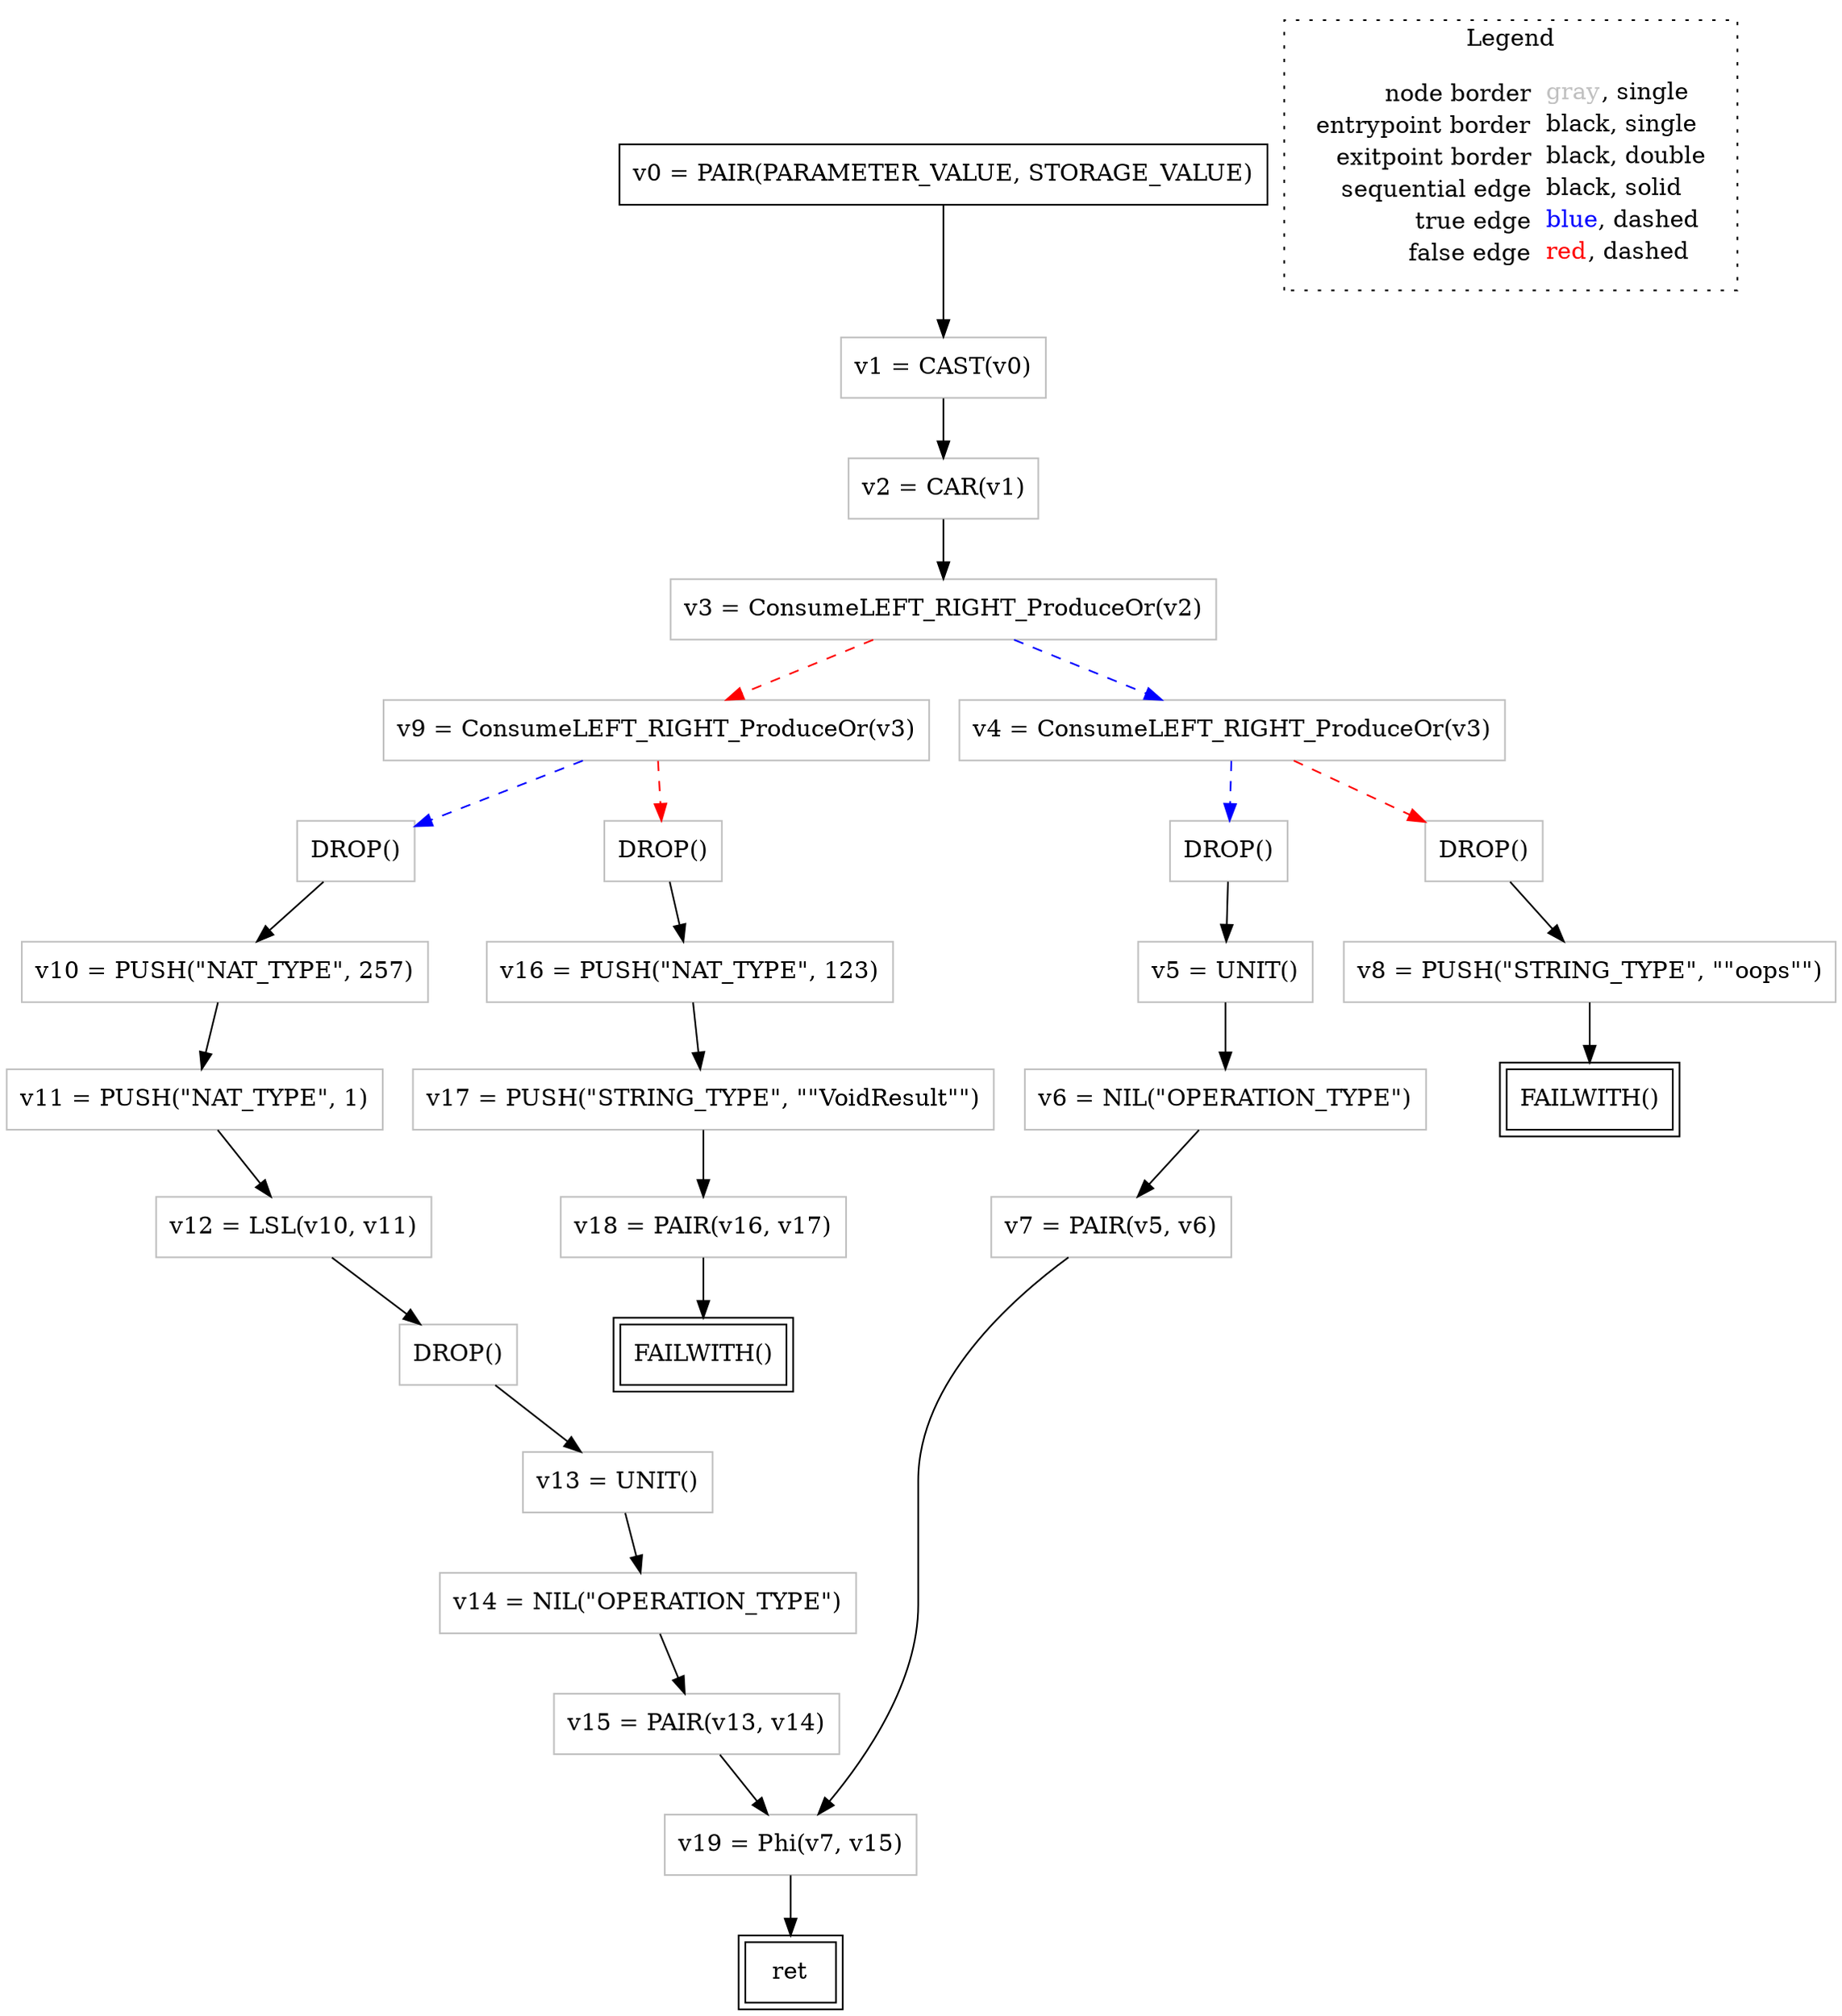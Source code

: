 digraph {
	"node0" [shape="rect",color="black",label=<v0 = PAIR(PARAMETER_VALUE, STORAGE_VALUE)>];
	"node1" [shape="rect",color="gray",label=<DROP()>];
	"node2" [shape="rect",color="gray",label=<v9 = ConsumeLEFT_RIGHT_ProduceOr(v3)>];
	"node3" [shape="rect",color="gray",label=<v10 = PUSH(&quot;NAT_TYPE&quot;, 257)>];
	"node4" [shape="rect",color="gray",label=<v17 = PUSH(&quot;STRING_TYPE&quot;, &quot;&quot;VoidResult&quot;&quot;)>];
	"node5" [shape="rect",color="gray",label=<v14 = NIL(&quot;OPERATION_TYPE&quot;)>];
	"node6" [shape="rect",color="gray",label=<v4 = ConsumeLEFT_RIGHT_ProduceOr(v3)>];
	"node7" [shape="rect",color="gray",label=<v8 = PUSH(&quot;STRING_TYPE&quot;, &quot;&quot;oops&quot;&quot;)>];
	"node8" [shape="rect",color="gray",label=<v6 = NIL(&quot;OPERATION_TYPE&quot;)>];
	"node9" [shape="rect",color="gray",label=<v13 = UNIT()>];
	"node10" [shape="rect",color="gray",label=<v2 = CAR(v1)>];
	"node11" [shape="rect",color="gray",label=<v7 = PAIR(v5, v6)>];
	"node12" [shape="rect",color="black",peripheries="2",label=<FAILWITH()>];
	"node13" [shape="rect",color="gray",label=<DROP()>];
	"node14" [shape="rect",color="gray",label=<DROP()>];
	"node15" [shape="rect",color="gray",label=<v11 = PUSH(&quot;NAT_TYPE&quot;, 1)>];
	"node16" [shape="rect",color="black",peripheries="2",label=<ret>];
	"node17" [shape="rect",color="black",peripheries="2",label=<FAILWITH()>];
	"node18" [shape="rect",color="gray",label=<v19 = Phi(v7, v15)>];
	"node19" [shape="rect",color="gray",label=<v3 = ConsumeLEFT_RIGHT_ProduceOr(v2)>];
	"node20" [shape="rect",color="gray",label=<DROP()>];
	"node21" [shape="rect",color="gray",label=<v16 = PUSH(&quot;NAT_TYPE&quot;, 123)>];
	"node22" [shape="rect",color="gray",label=<v5 = UNIT()>];
	"node23" [shape="rect",color="gray",label=<v15 = PAIR(v13, v14)>];
	"node24" [shape="rect",color="gray",label=<v1 = CAST(v0)>];
	"node25" [shape="rect",color="gray",label=<v18 = PAIR(v16, v17)>];
	"node26" [shape="rect",color="gray",label=<DROP()>];
	"node27" [shape="rect",color="gray",label=<v12 = LSL(v10, v11)>];
	"node1" -> "node3" [color="black"];
	"node2" -> "node1" [color="blue",style="dashed"];
	"node2" -> "node13" [color="red",style="dashed"];
	"node3" -> "node15" [color="black"];
	"node4" -> "node25" [color="black"];
	"node5" -> "node23" [color="black"];
	"node6" -> "node26" [color="red",style="dashed"];
	"node6" -> "node20" [color="blue",style="dashed"];
	"node7" -> "node17" [color="black"];
	"node8" -> "node11" [color="black"];
	"node9" -> "node5" [color="black"];
	"node10" -> "node19" [color="black"];
	"node11" -> "node18" [color="black"];
	"node13" -> "node21" [color="black"];
	"node14" -> "node9" [color="black"];
	"node15" -> "node27" [color="black"];
	"node18" -> "node16" [color="black"];
	"node19" -> "node2" [color="red",style="dashed"];
	"node19" -> "node6" [color="blue",style="dashed"];
	"node20" -> "node22" [color="black"];
	"node21" -> "node4" [color="black"];
	"node22" -> "node8" [color="black"];
	"node23" -> "node18" [color="black"];
	"node24" -> "node10" [color="black"];
	"node25" -> "node12" [color="black"];
	"node0" -> "node24" [color="black"];
	"node26" -> "node7" [color="black"];
	"node27" -> "node14" [color="black"];
subgraph cluster_legend {
	label="Legend";
	style=dotted;
	node [shape=plaintext];
	"legend" [label=<<table border="0" cellpadding="2" cellspacing="0" cellborder="0"><tr><td align="right">node border&nbsp;</td><td align="left"><font color="gray">gray</font>, single</td></tr><tr><td align="right">entrypoint border&nbsp;</td><td align="left"><font color="black">black</font>, single</td></tr><tr><td align="right">exitpoint border&nbsp;</td><td align="left"><font color="black">black</font>, double</td></tr><tr><td align="right">sequential edge&nbsp;</td><td align="left"><font color="black">black</font>, solid</td></tr><tr><td align="right">true edge&nbsp;</td><td align="left"><font color="blue">blue</font>, dashed</td></tr><tr><td align="right">false edge&nbsp;</td><td align="left"><font color="red">red</font>, dashed</td></tr></table>>];
}

}
